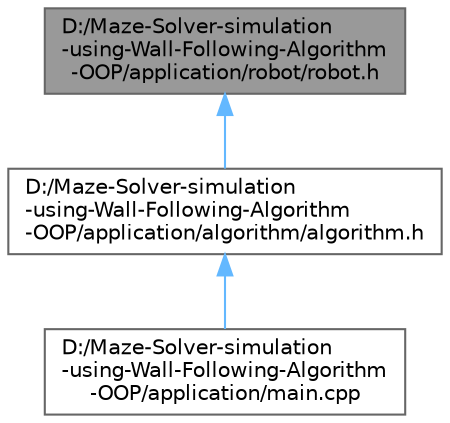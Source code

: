 digraph "D:/Maze-Solver-simulation-using-Wall-Following-Algorithm-OOP/application/robot/robot.h"
{
 // LATEX_PDF_SIZE
  bgcolor="transparent";
  edge [fontname=Helvetica,fontsize=10,labelfontname=Helvetica,labelfontsize=10];
  node [fontname=Helvetica,fontsize=10,shape=box,height=0.2,width=0.4];
  Node1 [id="Node000001",label="D:/Maze-Solver-simulation\l-using-Wall-Following-Algorithm\l-OOP/application/robot/robot.h",height=0.2,width=0.4,color="gray40", fillcolor="grey60", style="filled", fontcolor="black",tooltip="This class is used to drive the robot based on its position and orientation."];
  Node1 -> Node2 [id="edge3_Node000001_Node000002",dir="back",color="steelblue1",style="solid",tooltip=" "];
  Node2 [id="Node000002",label="D:/Maze-Solver-simulation\l-using-Wall-Following-Algorithm\l-OOP/application/algorithm/algorithm.h",height=0.2,width=0.4,color="grey40", fillcolor="white", style="filled",URL="$algorithm_8h.html",tooltip="This file contains the implementation details for algorithm class."];
  Node2 -> Node3 [id="edge4_Node000002_Node000003",dir="back",color="steelblue1",style="solid",tooltip=" "];
  Node3 [id="Node000003",label="D:/Maze-Solver-simulation\l-using-Wall-Following-Algorithm\l-OOP/application/main.cpp",height=0.2,width=0.4,color="grey40", fillcolor="white", style="filled",URL="$main_8cpp.html",tooltip="This is the main class which is built in the Simulator and used to call all other classes."];
}
